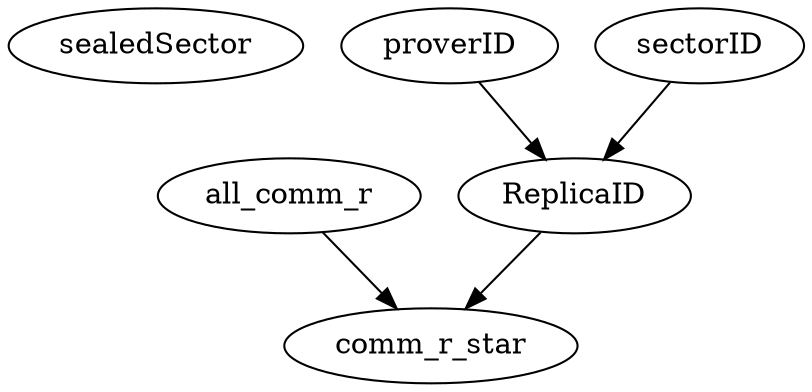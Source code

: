 digraph ComParms{
sealedSector;
ReplicaID;
proverID->ReplicaID;
sectorID->ReplicaID;
comm_r_star;
all_comm_r->comm_r_star;
ReplicaID->comm_r_star;
}
